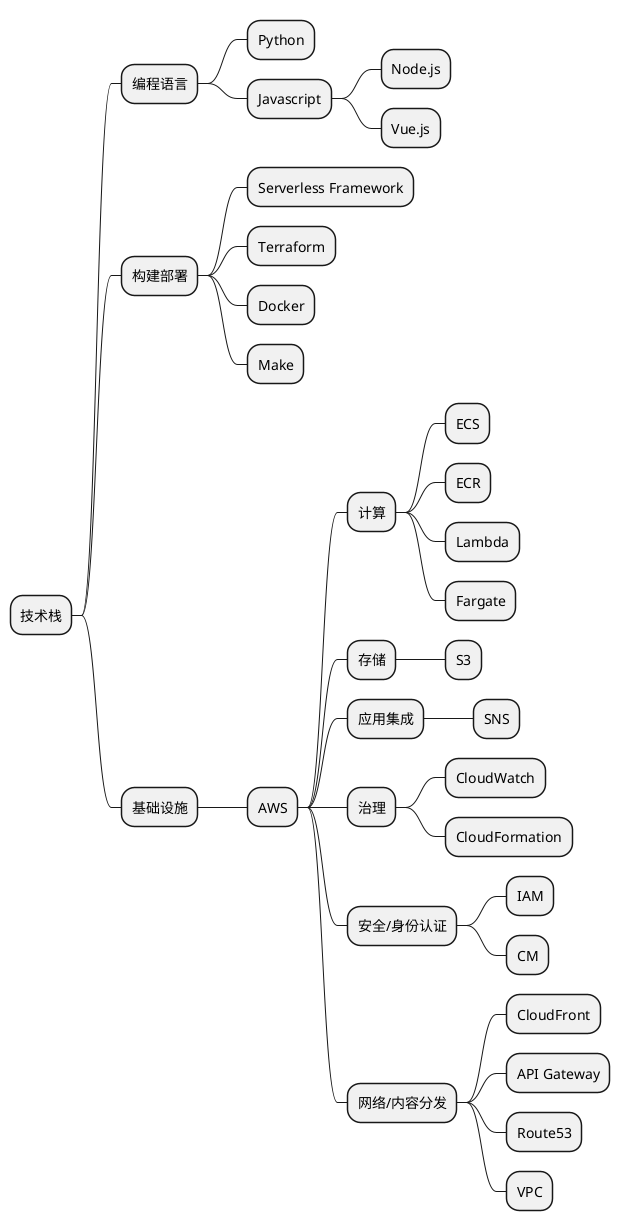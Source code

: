 @startmindmap
skinparam monochrome true
* 技术栈
** 编程语言
*** Python
*** Javascript
**** Node.js
**** Vue.js
** 构建部署
*** Serverless Framework
*** Terraform
*** Docker
*** Make
** 基础设施
*** AWS
**** 计算
***** ECS
***** ECR
***** Lambda
***** Fargate
**** 存储
***** S3
**** 应用集成
***** SNS
**** 治理
***** CloudWatch
***** CloudFormation
**** 安全/身份认证
***** IAM
***** CM
**** 网络/内容分发
***** CloudFront
***** API Gateway
***** Route53
***** VPC
@endmindmap